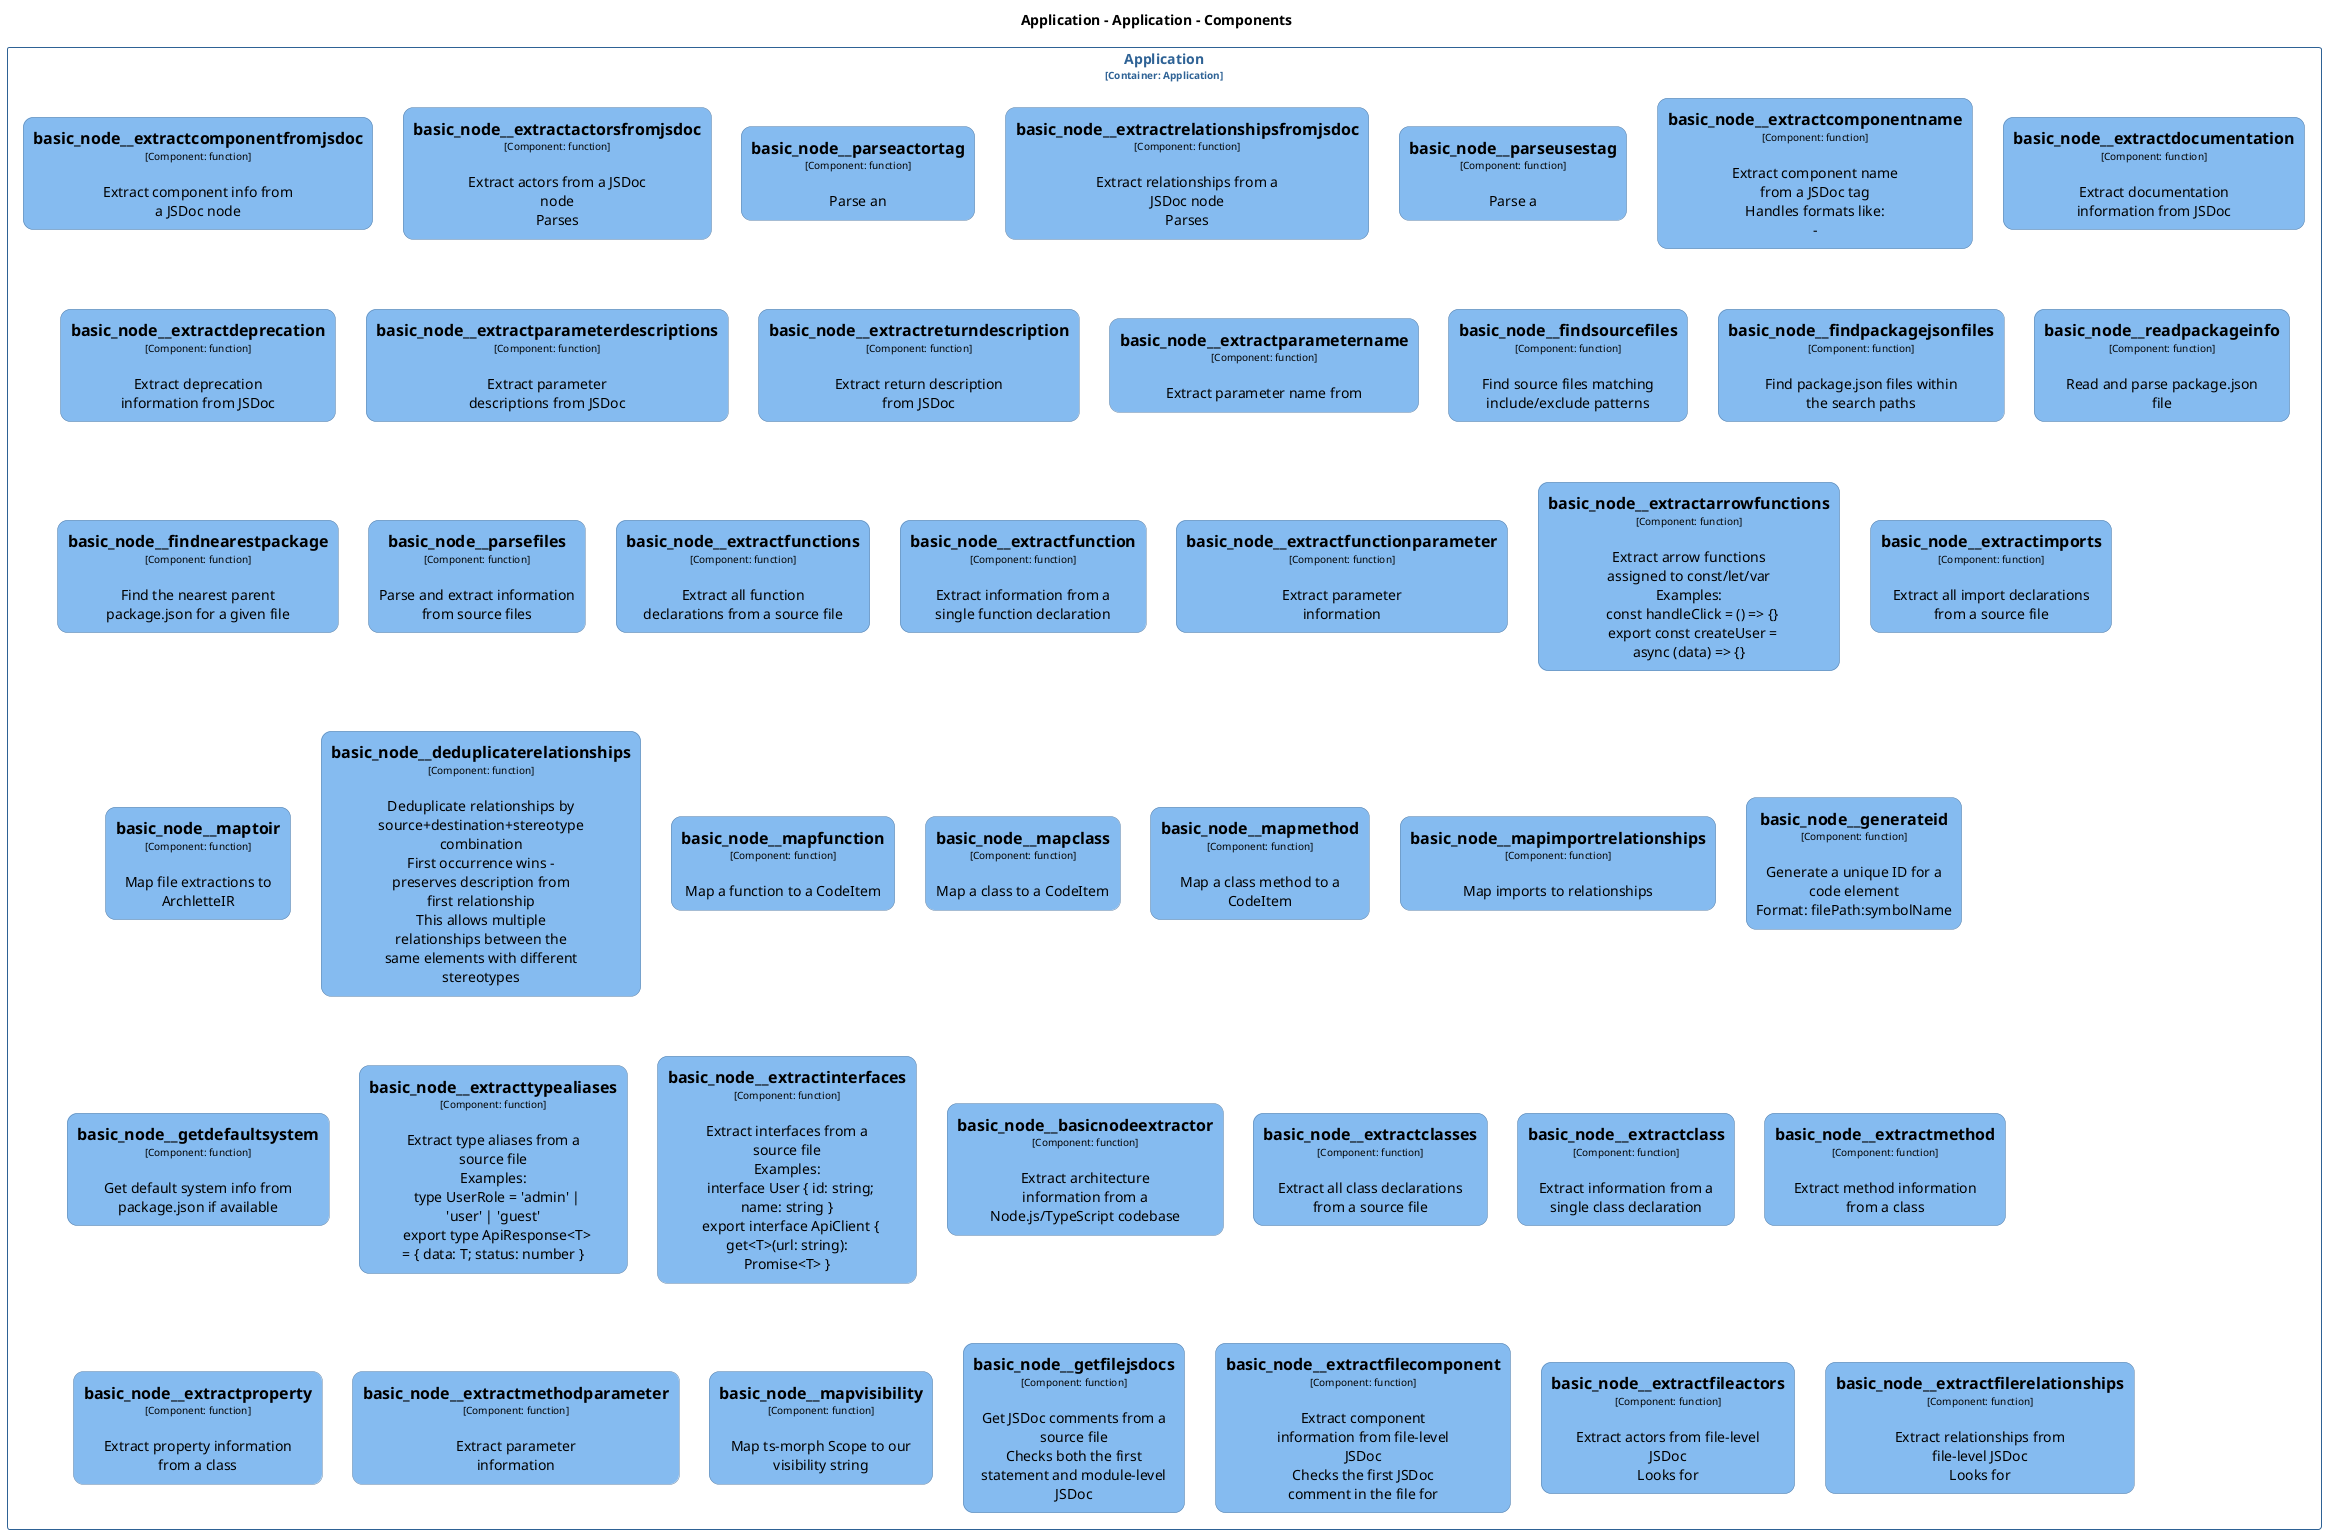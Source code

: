 @startuml
set separator none
title Application - Application - Components

top to bottom direction
skinparam ranksep 60
skinparam nodesep 30

skinparam {
  arrowFontSize 10
  defaultTextAlignment center
  wrapWidth 200
  maxMessageSize 100
  defaultFontName "Arial"
}

hide stereotype

skinparam rectangle<<Application.Application.basic_node__basicnodeextractor>> {
  BackgroundColor #85bbf0
  FontColor #000000
  BorderColor #5d82a8
  roundCorner 20
  shadowing false
}
skinparam rectangle<<Application.Application.basic_node__deduplicaterelationships>> {
  BackgroundColor #85bbf0
  FontColor #000000
  BorderColor #5d82a8
  roundCorner 20
  shadowing false
}
skinparam rectangle<<Application.Application.basic_node__extractactorsfromjsdoc>> {
  BackgroundColor #85bbf0
  FontColor #000000
  BorderColor #5d82a8
  roundCorner 20
  shadowing false
}
skinparam rectangle<<Application.Application.basic_node__extractarrowfunctions>> {
  BackgroundColor #85bbf0
  FontColor #000000
  BorderColor #5d82a8
  roundCorner 20
  shadowing false
}
skinparam rectangle<<Application.Application.basic_node__extractclass>> {
  BackgroundColor #85bbf0
  FontColor #000000
  BorderColor #5d82a8
  roundCorner 20
  shadowing false
}
skinparam rectangle<<Application.Application.basic_node__extractclasses>> {
  BackgroundColor #85bbf0
  FontColor #000000
  BorderColor #5d82a8
  roundCorner 20
  shadowing false
}
skinparam rectangle<<Application.Application.basic_node__extractcomponentfromjsdoc>> {
  BackgroundColor #85bbf0
  FontColor #000000
  BorderColor #5d82a8
  roundCorner 20
  shadowing false
}
skinparam rectangle<<Application.Application.basic_node__extractcomponentname>> {
  BackgroundColor #85bbf0
  FontColor #000000
  BorderColor #5d82a8
  roundCorner 20
  shadowing false
}
skinparam rectangle<<Application.Application.basic_node__extractdeprecation>> {
  BackgroundColor #85bbf0
  FontColor #000000
  BorderColor #5d82a8
  roundCorner 20
  shadowing false
}
skinparam rectangle<<Application.Application.basic_node__extractdocumentation>> {
  BackgroundColor #85bbf0
  FontColor #000000
  BorderColor #5d82a8
  roundCorner 20
  shadowing false
}
skinparam rectangle<<Application.Application.basic_node__extractfileactors>> {
  BackgroundColor #85bbf0
  FontColor #000000
  BorderColor #5d82a8
  roundCorner 20
  shadowing false
}
skinparam rectangle<<Application.Application.basic_node__extractfilecomponent>> {
  BackgroundColor #85bbf0
  FontColor #000000
  BorderColor #5d82a8
  roundCorner 20
  shadowing false
}
skinparam rectangle<<Application.Application.basic_node__extractfilerelationships>> {
  BackgroundColor #85bbf0
  FontColor #000000
  BorderColor #5d82a8
  roundCorner 20
  shadowing false
}
skinparam rectangle<<Application.Application.basic_node__extractfunction>> {
  BackgroundColor #85bbf0
  FontColor #000000
  BorderColor #5d82a8
  roundCorner 20
  shadowing false
}
skinparam rectangle<<Application.Application.basic_node__extractfunctionparameter>> {
  BackgroundColor #85bbf0
  FontColor #000000
  BorderColor #5d82a8
  roundCorner 20
  shadowing false
}
skinparam rectangle<<Application.Application.basic_node__extractfunctions>> {
  BackgroundColor #85bbf0
  FontColor #000000
  BorderColor #5d82a8
  roundCorner 20
  shadowing false
}
skinparam rectangle<<Application.Application.basic_node__extractimports>> {
  BackgroundColor #85bbf0
  FontColor #000000
  BorderColor #5d82a8
  roundCorner 20
  shadowing false
}
skinparam rectangle<<Application.Application.basic_node__extractinterfaces>> {
  BackgroundColor #85bbf0
  FontColor #000000
  BorderColor #5d82a8
  roundCorner 20
  shadowing false
}
skinparam rectangle<<Application.Application.basic_node__extractmethod>> {
  BackgroundColor #85bbf0
  FontColor #000000
  BorderColor #5d82a8
  roundCorner 20
  shadowing false
}
skinparam rectangle<<Application.Application.basic_node__extractmethodparameter>> {
  BackgroundColor #85bbf0
  FontColor #000000
  BorderColor #5d82a8
  roundCorner 20
  shadowing false
}
skinparam rectangle<<Application.Application.basic_node__extractparameterdescriptions>> {
  BackgroundColor #85bbf0
  FontColor #000000
  BorderColor #5d82a8
  roundCorner 20
  shadowing false
}
skinparam rectangle<<Application.Application.basic_node__extractparametername>> {
  BackgroundColor #85bbf0
  FontColor #000000
  BorderColor #5d82a8
  roundCorner 20
  shadowing false
}
skinparam rectangle<<Application.Application.basic_node__extractproperty>> {
  BackgroundColor #85bbf0
  FontColor #000000
  BorderColor #5d82a8
  roundCorner 20
  shadowing false
}
skinparam rectangle<<Application.Application.basic_node__extractrelationshipsfromjsdoc>> {
  BackgroundColor #85bbf0
  FontColor #000000
  BorderColor #5d82a8
  roundCorner 20
  shadowing false
}
skinparam rectangle<<Application.Application.basic_node__extractreturndescription>> {
  BackgroundColor #85bbf0
  FontColor #000000
  BorderColor #5d82a8
  roundCorner 20
  shadowing false
}
skinparam rectangle<<Application.Application.basic_node__extracttypealiases>> {
  BackgroundColor #85bbf0
  FontColor #000000
  BorderColor #5d82a8
  roundCorner 20
  shadowing false
}
skinparam rectangle<<Application.Application.basic_node__findnearestpackage>> {
  BackgroundColor #85bbf0
  FontColor #000000
  BorderColor #5d82a8
  roundCorner 20
  shadowing false
}
skinparam rectangle<<Application.Application.basic_node__findpackagejsonfiles>> {
  BackgroundColor #85bbf0
  FontColor #000000
  BorderColor #5d82a8
  roundCorner 20
  shadowing false
}
skinparam rectangle<<Application.Application.basic_node__findsourcefiles>> {
  BackgroundColor #85bbf0
  FontColor #000000
  BorderColor #5d82a8
  roundCorner 20
  shadowing false
}
skinparam rectangle<<Application.Application.basic_node__generateid>> {
  BackgroundColor #85bbf0
  FontColor #000000
  BorderColor #5d82a8
  roundCorner 20
  shadowing false
}
skinparam rectangle<<Application.Application.basic_node__getdefaultsystem>> {
  BackgroundColor #85bbf0
  FontColor #000000
  BorderColor #5d82a8
  roundCorner 20
  shadowing false
}
skinparam rectangle<<Application.Application.basic_node__getfilejsdocs>> {
  BackgroundColor #85bbf0
  FontColor #000000
  BorderColor #5d82a8
  roundCorner 20
  shadowing false
}
skinparam rectangle<<Application.Application.basic_node__mapclass>> {
  BackgroundColor #85bbf0
  FontColor #000000
  BorderColor #5d82a8
  roundCorner 20
  shadowing false
}
skinparam rectangle<<Application.Application.basic_node__mapfunction>> {
  BackgroundColor #85bbf0
  FontColor #000000
  BorderColor #5d82a8
  roundCorner 20
  shadowing false
}
skinparam rectangle<<Application.Application.basic_node__mapimportrelationships>> {
  BackgroundColor #85bbf0
  FontColor #000000
  BorderColor #5d82a8
  roundCorner 20
  shadowing false
}
skinparam rectangle<<Application.Application.basic_node__mapmethod>> {
  BackgroundColor #85bbf0
  FontColor #000000
  BorderColor #5d82a8
  roundCorner 20
  shadowing false
}
skinparam rectangle<<Application.Application.basic_node__maptoir>> {
  BackgroundColor #85bbf0
  FontColor #000000
  BorderColor #5d82a8
  roundCorner 20
  shadowing false
}
skinparam rectangle<<Application.Application.basic_node__mapvisibility>> {
  BackgroundColor #85bbf0
  FontColor #000000
  BorderColor #5d82a8
  roundCorner 20
  shadowing false
}
skinparam rectangle<<Application.Application.basic_node__parseactortag>> {
  BackgroundColor #85bbf0
  FontColor #000000
  BorderColor #5d82a8
  roundCorner 20
  shadowing false
}
skinparam rectangle<<Application.Application.basic_node__parsefiles>> {
  BackgroundColor #85bbf0
  FontColor #000000
  BorderColor #5d82a8
  roundCorner 20
  shadowing false
}
skinparam rectangle<<Application.Application.basic_node__parseusestag>> {
  BackgroundColor #85bbf0
  FontColor #000000
  BorderColor #5d82a8
  roundCorner 20
  shadowing false
}
skinparam rectangle<<Application.Application.basic_node__readpackageinfo>> {
  BackgroundColor #85bbf0
  FontColor #000000
  BorderColor #5d82a8
  roundCorner 20
  shadowing false
}
skinparam rectangle<<Application.Application>> {
  BorderColor #2e6295
  FontColor #2e6295
  shadowing false
}

rectangle "Application\n<size:10>[Container: Application]</size>" <<Application.Application>> {
  rectangle "==basic_node__extractcomponentfromjsdoc\n<size:10>[Component: function]</size>\n\nExtract component info from a JSDoc node" <<Application.Application.basic_node__extractcomponentfromjsdoc>> as Application.Application.basic_node__extractcomponentfromjsdoc
  rectangle "==basic_node__extractactorsfromjsdoc\n<size:10>[Component: function]</size>\n\nExtract actors from a JSDoc node\nParses" <<Application.Application.basic_node__extractactorsfromjsdoc>> as Application.Application.basic_node__extractactorsfromjsdoc
  rectangle "==basic_node__parseactortag\n<size:10>[Component: function]</size>\n\nParse an" <<Application.Application.basic_node__parseactortag>> as Application.Application.basic_node__parseactortag
  rectangle "==basic_node__extractrelationshipsfromjsdoc\n<size:10>[Component: function]</size>\n\nExtract relationships from a JSDoc node\nParses" <<Application.Application.basic_node__extractrelationshipsfromjsdoc>> as Application.Application.basic_node__extractrelationshipsfromjsdoc
  rectangle "==basic_node__parseusestag\n<size:10>[Component: function]</size>\n\nParse a" <<Application.Application.basic_node__parseusestag>> as Application.Application.basic_node__parseusestag
  rectangle "==basic_node__extractcomponentname\n<size:10>[Component: function]</size>\n\nExtract component name from a JSDoc tag\nHandles formats like:\n-" <<Application.Application.basic_node__extractcomponentname>> as Application.Application.basic_node__extractcomponentname
  rectangle "==basic_node__extractdocumentation\n<size:10>[Component: function]</size>\n\nExtract documentation information from JSDoc" <<Application.Application.basic_node__extractdocumentation>> as Application.Application.basic_node__extractdocumentation
  rectangle "==basic_node__extractdeprecation\n<size:10>[Component: function]</size>\n\nExtract deprecation information from JSDoc" <<Application.Application.basic_node__extractdeprecation>> as Application.Application.basic_node__extractdeprecation
  rectangle "==basic_node__extractparameterdescriptions\n<size:10>[Component: function]</size>\n\nExtract parameter descriptions from JSDoc" <<Application.Application.basic_node__extractparameterdescriptions>> as Application.Application.basic_node__extractparameterdescriptions
  rectangle "==basic_node__extractreturndescription\n<size:10>[Component: function]</size>\n\nExtract return description from JSDoc" <<Application.Application.basic_node__extractreturndescription>> as Application.Application.basic_node__extractreturndescription
  rectangle "==basic_node__extractparametername\n<size:10>[Component: function]</size>\n\nExtract parameter name from" <<Application.Application.basic_node__extractparametername>> as Application.Application.basic_node__extractparametername
  rectangle "==basic_node__findsourcefiles\n<size:10>[Component: function]</size>\n\nFind source files matching include/exclude patterns" <<Application.Application.basic_node__findsourcefiles>> as Application.Application.basic_node__findsourcefiles
  rectangle "==basic_node__findpackagejsonfiles\n<size:10>[Component: function]</size>\n\nFind package.json files within the search paths" <<Application.Application.basic_node__findpackagejsonfiles>> as Application.Application.basic_node__findpackagejsonfiles
  rectangle "==basic_node__readpackageinfo\n<size:10>[Component: function]</size>\n\nRead and parse package.json file" <<Application.Application.basic_node__readpackageinfo>> as Application.Application.basic_node__readpackageinfo
  rectangle "==basic_node__findnearestpackage\n<size:10>[Component: function]</size>\n\nFind the nearest parent package.json for a given file" <<Application.Application.basic_node__findnearestpackage>> as Application.Application.basic_node__findnearestpackage
  rectangle "==basic_node__parsefiles\n<size:10>[Component: function]</size>\n\nParse and extract information from source files" <<Application.Application.basic_node__parsefiles>> as Application.Application.basic_node__parsefiles
  rectangle "==basic_node__extractfunctions\n<size:10>[Component: function]</size>\n\nExtract all function declarations from a source file" <<Application.Application.basic_node__extractfunctions>> as Application.Application.basic_node__extractfunctions
  rectangle "==basic_node__extractfunction\n<size:10>[Component: function]</size>\n\nExtract information from a single function declaration" <<Application.Application.basic_node__extractfunction>> as Application.Application.basic_node__extractfunction
  rectangle "==basic_node__extractfunctionparameter\n<size:10>[Component: function]</size>\n\nExtract parameter information" <<Application.Application.basic_node__extractfunctionparameter>> as Application.Application.basic_node__extractfunctionparameter
  rectangle "==basic_node__extractarrowfunctions\n<size:10>[Component: function]</size>\n\nExtract arrow functions assigned to const/let/var\nExamples:\n  const handleClick = () => {}\n  export const createUser = async (data) => {}" <<Application.Application.basic_node__extractarrowfunctions>> as Application.Application.basic_node__extractarrowfunctions
  rectangle "==basic_node__extractimports\n<size:10>[Component: function]</size>\n\nExtract all import declarations from a source file" <<Application.Application.basic_node__extractimports>> as Application.Application.basic_node__extractimports
  rectangle "==basic_node__maptoir\n<size:10>[Component: function]</size>\n\nMap file extractions to ArchletteIR" <<Application.Application.basic_node__maptoir>> as Application.Application.basic_node__maptoir
  rectangle "==basic_node__deduplicaterelationships\n<size:10>[Component: function]</size>\n\nDeduplicate relationships by source+destination+stereotype combination\nFirst occurrence wins - preserves description from first relationship\nThis allows multiple relationships between the same elements with different stereotypes" <<Application.Application.basic_node__deduplicaterelationships>> as Application.Application.basic_node__deduplicaterelationships
  rectangle "==basic_node__mapfunction\n<size:10>[Component: function]</size>\n\nMap a function to a CodeItem" <<Application.Application.basic_node__mapfunction>> as Application.Application.basic_node__mapfunction
  rectangle "==basic_node__mapclass\n<size:10>[Component: function]</size>\n\nMap a class to a CodeItem" <<Application.Application.basic_node__mapclass>> as Application.Application.basic_node__mapclass
  rectangle "==basic_node__mapmethod\n<size:10>[Component: function]</size>\n\nMap a class method to a CodeItem" <<Application.Application.basic_node__mapmethod>> as Application.Application.basic_node__mapmethod
  rectangle "==basic_node__mapimportrelationships\n<size:10>[Component: function]</size>\n\nMap imports to relationships" <<Application.Application.basic_node__mapimportrelationships>> as Application.Application.basic_node__mapimportrelationships
  rectangle "==basic_node__generateid\n<size:10>[Component: function]</size>\n\nGenerate a unique ID for a code element\nFormat: filePath:symbolName" <<Application.Application.basic_node__generateid>> as Application.Application.basic_node__generateid
  rectangle "==basic_node__getdefaultsystem\n<size:10>[Component: function]</size>\n\nGet default system info from package.json if available" <<Application.Application.basic_node__getdefaultsystem>> as Application.Application.basic_node__getdefaultsystem
  rectangle "==basic_node__extracttypealiases\n<size:10>[Component: function]</size>\n\nExtract type aliases from a source file\nExamples:\n  type UserRole = 'admin' | 'user' | 'guest'\n  export type ApiResponse<T> = { data: T; status: number }" <<Application.Application.basic_node__extracttypealiases>> as Application.Application.basic_node__extracttypealiases
  rectangle "==basic_node__extractinterfaces\n<size:10>[Component: function]</size>\n\nExtract interfaces from a source file\nExamples:\n  interface User { id: string; name: string }\n  export interface ApiClient { get<T>(url: string): Promise<T> }" <<Application.Application.basic_node__extractinterfaces>> as Application.Application.basic_node__extractinterfaces
  rectangle "==basic_node__basicnodeextractor\n<size:10>[Component: function]</size>\n\nExtract architecture information from a Node.js/TypeScript codebase" <<Application.Application.basic_node__basicnodeextractor>> as Application.Application.basic_node__basicnodeextractor
  rectangle "==basic_node__extractclasses\n<size:10>[Component: function]</size>\n\nExtract all class declarations from a source file" <<Application.Application.basic_node__extractclasses>> as Application.Application.basic_node__extractclasses
  rectangle "==basic_node__extractclass\n<size:10>[Component: function]</size>\n\nExtract information from a single class declaration" <<Application.Application.basic_node__extractclass>> as Application.Application.basic_node__extractclass
  rectangle "==basic_node__extractmethod\n<size:10>[Component: function]</size>\n\nExtract method information from a class" <<Application.Application.basic_node__extractmethod>> as Application.Application.basic_node__extractmethod
  rectangle "==basic_node__extractproperty\n<size:10>[Component: function]</size>\n\nExtract property information from a class" <<Application.Application.basic_node__extractproperty>> as Application.Application.basic_node__extractproperty
  rectangle "==basic_node__extractmethodparameter\n<size:10>[Component: function]</size>\n\nExtract parameter information" <<Application.Application.basic_node__extractmethodparameter>> as Application.Application.basic_node__extractmethodparameter
  rectangle "==basic_node__mapvisibility\n<size:10>[Component: function]</size>\n\nMap ts-morph Scope to our visibility string" <<Application.Application.basic_node__mapvisibility>> as Application.Application.basic_node__mapvisibility
  rectangle "==basic_node__getfilejsdocs\n<size:10>[Component: function]</size>\n\nGet JSDoc comments from a source file\nChecks both the first statement and module-level JSDoc" <<Application.Application.basic_node__getfilejsdocs>> as Application.Application.basic_node__getfilejsdocs
  rectangle "==basic_node__extractfilecomponent\n<size:10>[Component: function]</size>\n\nExtract component information from file-level JSDoc\nChecks the first JSDoc comment in the file for" <<Application.Application.basic_node__extractfilecomponent>> as Application.Application.basic_node__extractfilecomponent
  rectangle "==basic_node__extractfileactors\n<size:10>[Component: function]</size>\n\nExtract actors from file-level JSDoc\nLooks for" <<Application.Application.basic_node__extractfileactors>> as Application.Application.basic_node__extractfileactors
  rectangle "==basic_node__extractfilerelationships\n<size:10>[Component: function]</size>\n\nExtract relationships from file-level JSDoc\nLooks for" <<Application.Application.basic_node__extractfilerelationships>> as Application.Application.basic_node__extractfilerelationships
}

@enduml